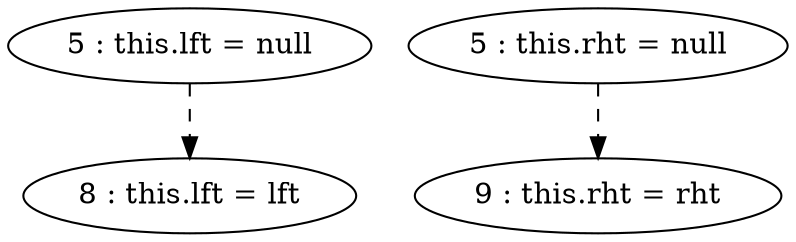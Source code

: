 digraph G {
"5 : this.lft = null"
"5 : this.lft = null" -> "8 : this.lft = lft" [style=dashed]
"5 : this.rht = null"
"5 : this.rht = null" -> "9 : this.rht = rht" [style=dashed]
"8 : this.lft = lft"
"9 : this.rht = rht"
}